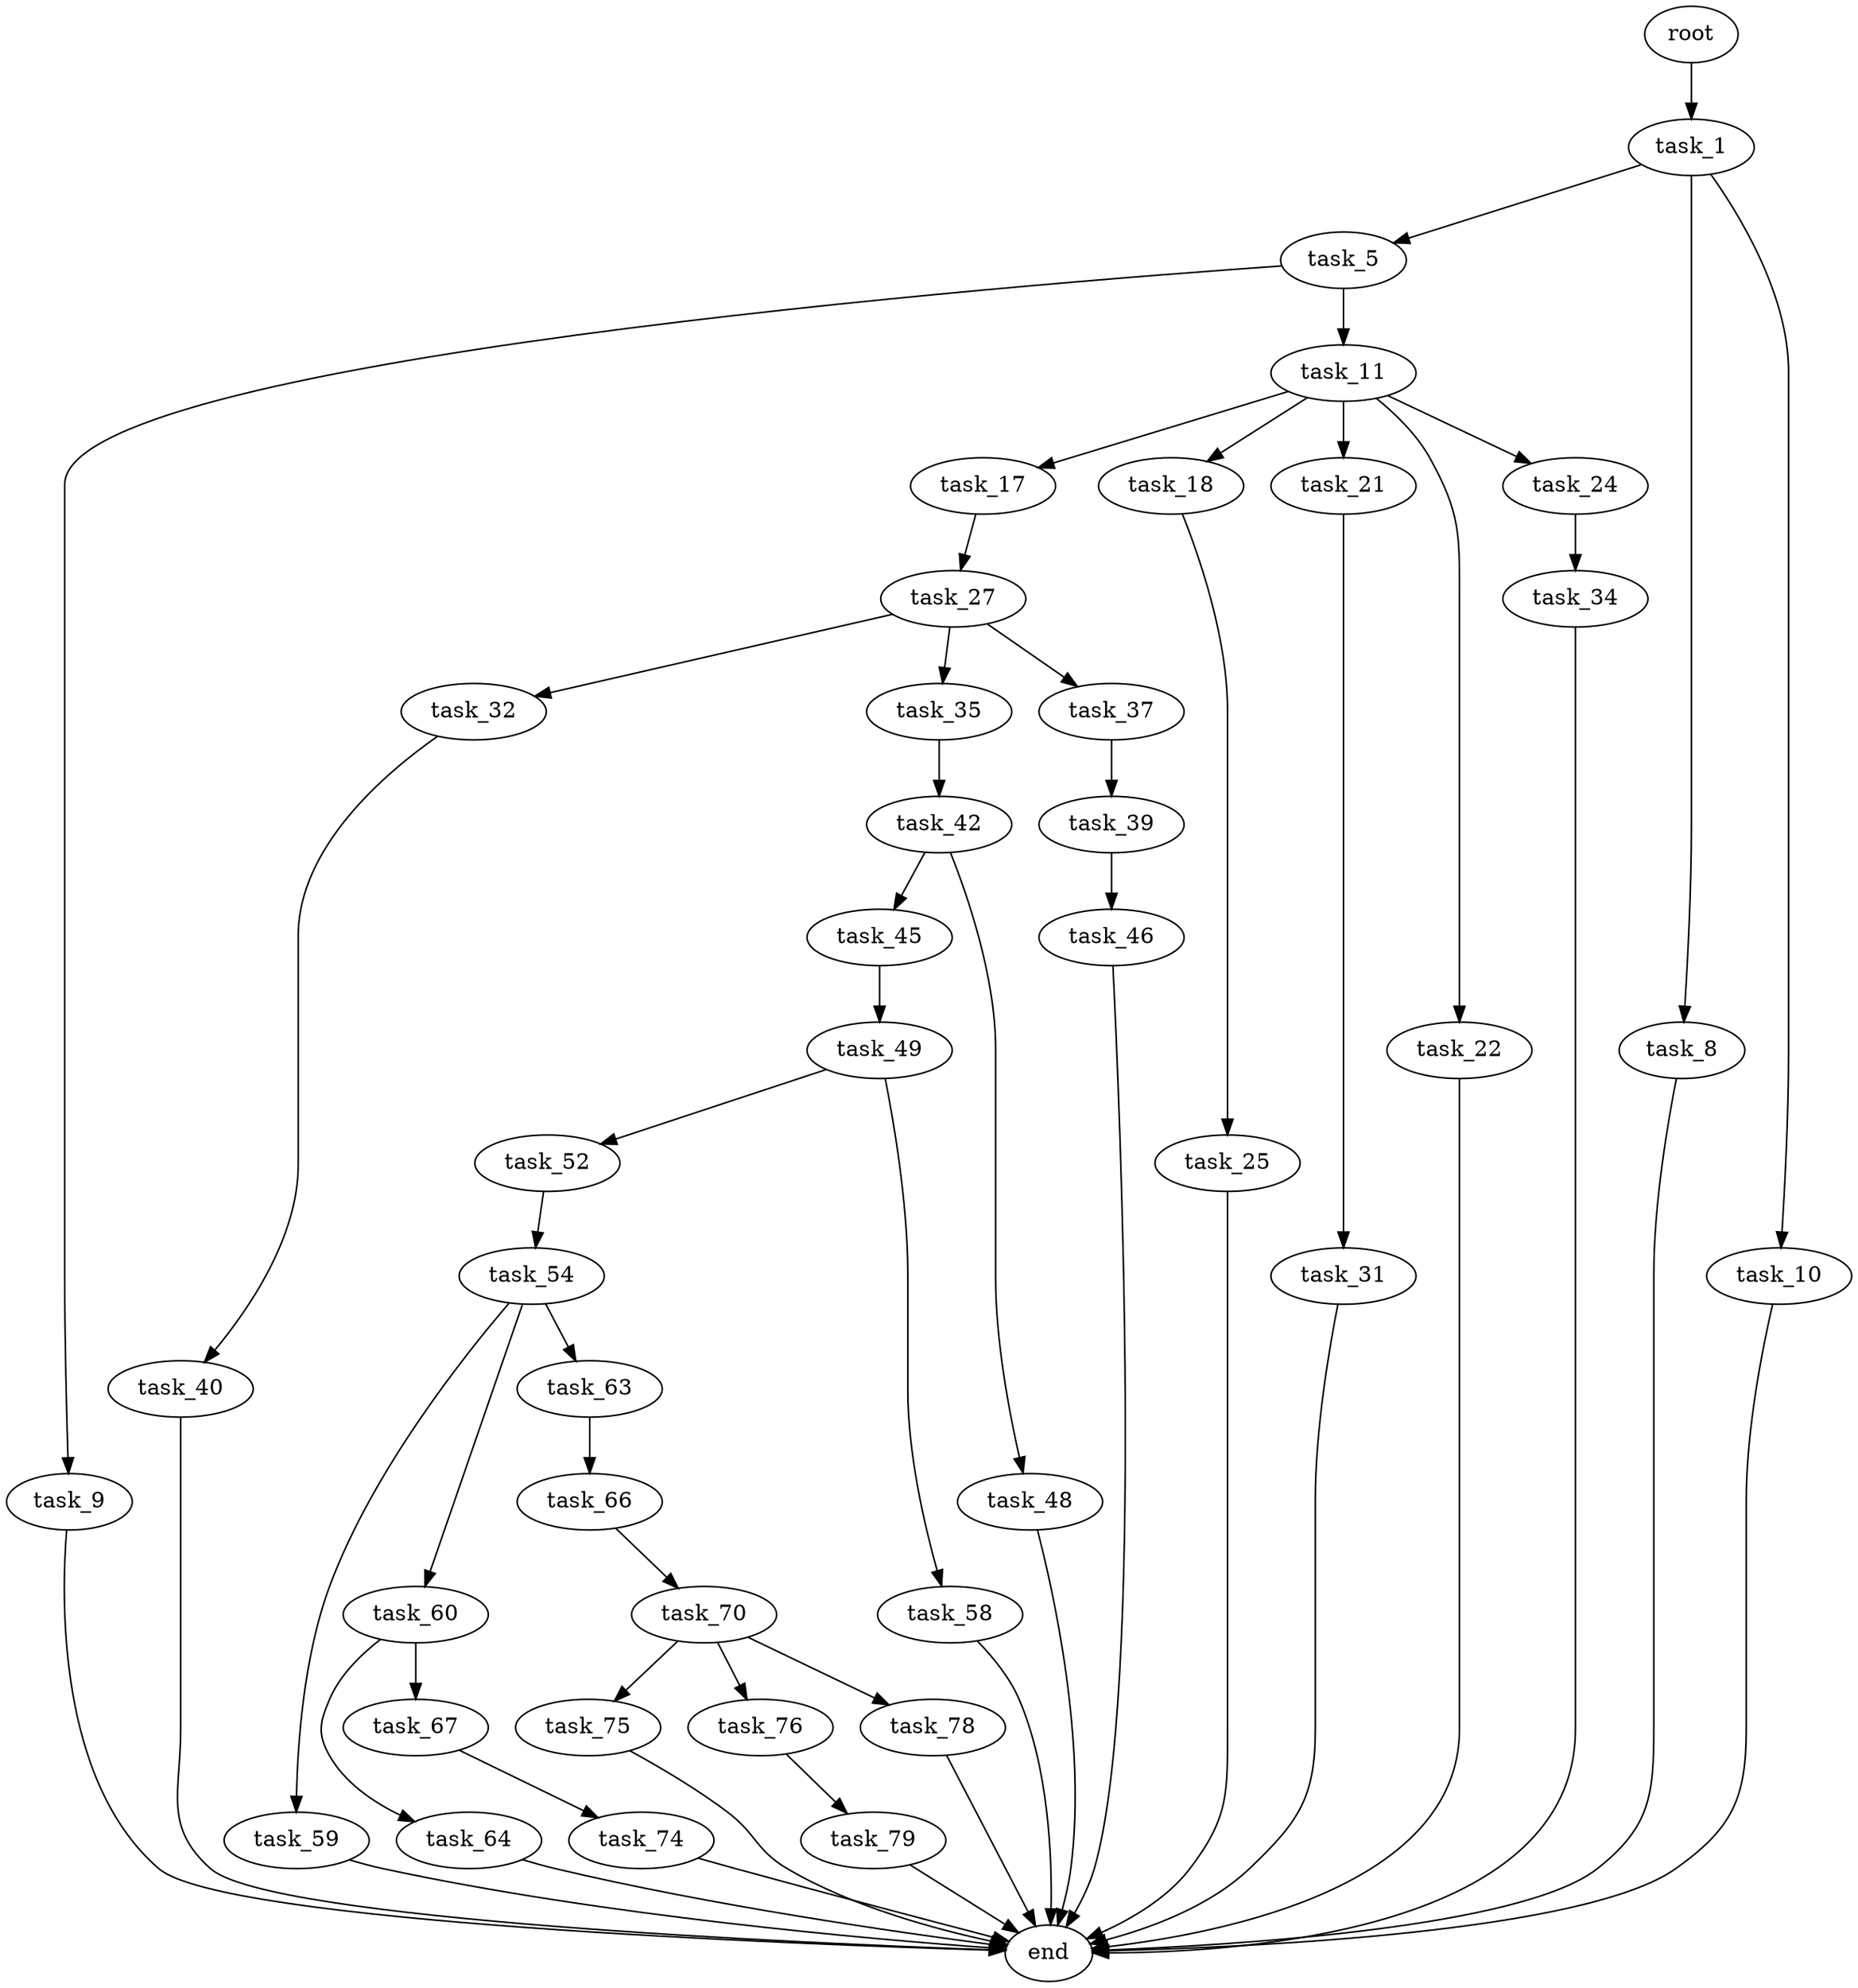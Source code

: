 digraph G {
  root [size="0.000000"];
  task_1 [size="1073741824000.000000"];
  task_5 [size="11256306946.000000"];
  task_8 [size="8589934592.000000"];
  task_10 [size="1075406961160.000000"];
  task_9 [size="1097351254.000000"];
  task_11 [size="10771164678.000000"];
  end [size="0.000000"];
  task_17 [size="5552077461.000000"];
  task_18 [size="795294822943.000000"];
  task_21 [size="368293445632.000000"];
  task_22 [size="165012779508.000000"];
  task_24 [size="28991029248.000000"];
  task_27 [size="2751212440.000000"];
  task_25 [size="264549350554.000000"];
  task_31 [size="231928233984.000000"];
  task_34 [size="200431410481.000000"];
  task_32 [size="2550726331.000000"];
  task_35 [size="231928233984.000000"];
  task_37 [size="399824127063.000000"];
  task_40 [size="8589934592.000000"];
  task_42 [size="29093699584.000000"];
  task_39 [size="4718992448.000000"];
  task_46 [size="8589934592.000000"];
  task_45 [size="549755813888.000000"];
  task_48 [size="873997481475.000000"];
  task_49 [size="357512383483.000000"];
  task_52 [size="1370053109915.000000"];
  task_58 [size="134217728000.000000"];
  task_54 [size="7195599955.000000"];
  task_59 [size="10200710062.000000"];
  task_60 [size="1073741824000.000000"];
  task_63 [size="781168530097.000000"];
  task_64 [size="8526737972.000000"];
  task_67 [size="28991029248.000000"];
  task_66 [size="4798518782.000000"];
  task_70 [size="1073741824000.000000"];
  task_74 [size="1689365196.000000"];
  task_75 [size="231928233984.000000"];
  task_76 [size="8589934592.000000"];
  task_78 [size="549755813888.000000"];
  task_79 [size="191872166203.000000"];

  root -> task_1 [size="1.000000"];
  task_1 -> task_5 [size="838860800.000000"];
  task_1 -> task_8 [size="838860800.000000"];
  task_1 -> task_10 [size="838860800.000000"];
  task_5 -> task_9 [size="209715200.000000"];
  task_5 -> task_11 [size="209715200.000000"];
  task_8 -> end [size="1.000000"];
  task_10 -> end [size="1.000000"];
  task_9 -> end [size="1.000000"];
  task_11 -> task_17 [size="209715200.000000"];
  task_11 -> task_18 [size="209715200.000000"];
  task_11 -> task_21 [size="209715200.000000"];
  task_11 -> task_22 [size="209715200.000000"];
  task_11 -> task_24 [size="209715200.000000"];
  task_17 -> task_27 [size="301989888.000000"];
  task_18 -> task_25 [size="679477248.000000"];
  task_21 -> task_31 [size="411041792.000000"];
  task_22 -> end [size="1.000000"];
  task_24 -> task_34 [size="75497472.000000"];
  task_27 -> task_32 [size="75497472.000000"];
  task_27 -> task_35 [size="75497472.000000"];
  task_27 -> task_37 [size="75497472.000000"];
  task_25 -> end [size="1.000000"];
  task_31 -> end [size="1.000000"];
  task_34 -> end [size="1.000000"];
  task_32 -> task_40 [size="301989888.000000"];
  task_35 -> task_42 [size="301989888.000000"];
  task_37 -> task_39 [size="301989888.000000"];
  task_40 -> end [size="1.000000"];
  task_42 -> task_45 [size="679477248.000000"];
  task_42 -> task_48 [size="679477248.000000"];
  task_39 -> task_46 [size="301989888.000000"];
  task_46 -> end [size="1.000000"];
  task_45 -> task_49 [size="536870912.000000"];
  task_48 -> end [size="1.000000"];
  task_49 -> task_52 [size="411041792.000000"];
  task_49 -> task_58 [size="411041792.000000"];
  task_52 -> task_54 [size="838860800.000000"];
  task_58 -> end [size="1.000000"];
  task_54 -> task_59 [size="679477248.000000"];
  task_54 -> task_60 [size="679477248.000000"];
  task_54 -> task_63 [size="679477248.000000"];
  task_59 -> end [size="1.000000"];
  task_60 -> task_64 [size="838860800.000000"];
  task_60 -> task_67 [size="838860800.000000"];
  task_63 -> task_66 [size="838860800.000000"];
  task_64 -> end [size="1.000000"];
  task_67 -> task_74 [size="75497472.000000"];
  task_66 -> task_70 [size="134217728.000000"];
  task_70 -> task_75 [size="838860800.000000"];
  task_70 -> task_76 [size="838860800.000000"];
  task_70 -> task_78 [size="838860800.000000"];
  task_74 -> end [size="1.000000"];
  task_75 -> end [size="1.000000"];
  task_76 -> task_79 [size="33554432.000000"];
  task_78 -> end [size="1.000000"];
  task_79 -> end [size="1.000000"];
}
